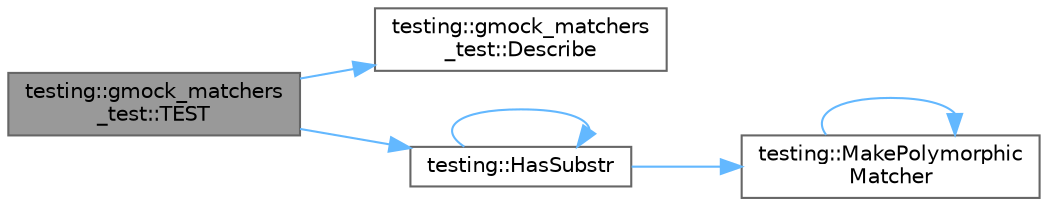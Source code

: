 digraph "testing::gmock_matchers_test::TEST"
{
 // LATEX_PDF_SIZE
  bgcolor="transparent";
  edge [fontname=Helvetica,fontsize=10,labelfontname=Helvetica,labelfontsize=10];
  node [fontname=Helvetica,fontsize=10,shape=box,height=0.2,width=0.4];
  rankdir="LR";
  Node1 [id="Node000001",label="testing::gmock_matchers\l_test::TEST",height=0.2,width=0.4,color="gray40", fillcolor="grey60", style="filled", fontcolor="black",tooltip=" "];
  Node1 -> Node2 [id="edge1_Node000001_Node000002",color="steelblue1",style="solid",tooltip=" "];
  Node2 [id="Node000002",label="testing::gmock_matchers\l_test::Describe",height=0.2,width=0.4,color="grey40", fillcolor="white", style="filled",URL="$namespacetesting_1_1gmock__matchers__test.html#a738a538e1705ea49670aeb3ed25108e6",tooltip=" "];
  Node1 -> Node3 [id="edge2_Node000001_Node000003",color="steelblue1",style="solid",tooltip=" "];
  Node3 [id="Node000003",label="testing::HasSubstr",height=0.2,width=0.4,color="grey40", fillcolor="white", style="filled",URL="$namespacetesting.html#a1fd06c442743bd32c3bca0ea099964c3",tooltip=" "];
  Node3 -> Node3 [id="edge3_Node000003_Node000003",color="steelblue1",style="solid",tooltip=" "];
  Node3 -> Node4 [id="edge4_Node000003_Node000004",color="steelblue1",style="solid",tooltip=" "];
  Node4 [id="Node000004",label="testing::MakePolymorphic\lMatcher",height=0.2,width=0.4,color="grey40", fillcolor="white", style="filled",URL="$namespacetesting.html#aaa8bcc7acc2fa7874690a79d6df0f263",tooltip=" "];
  Node4 -> Node4 [id="edge5_Node000004_Node000004",color="steelblue1",style="solid",tooltip=" "];
}
